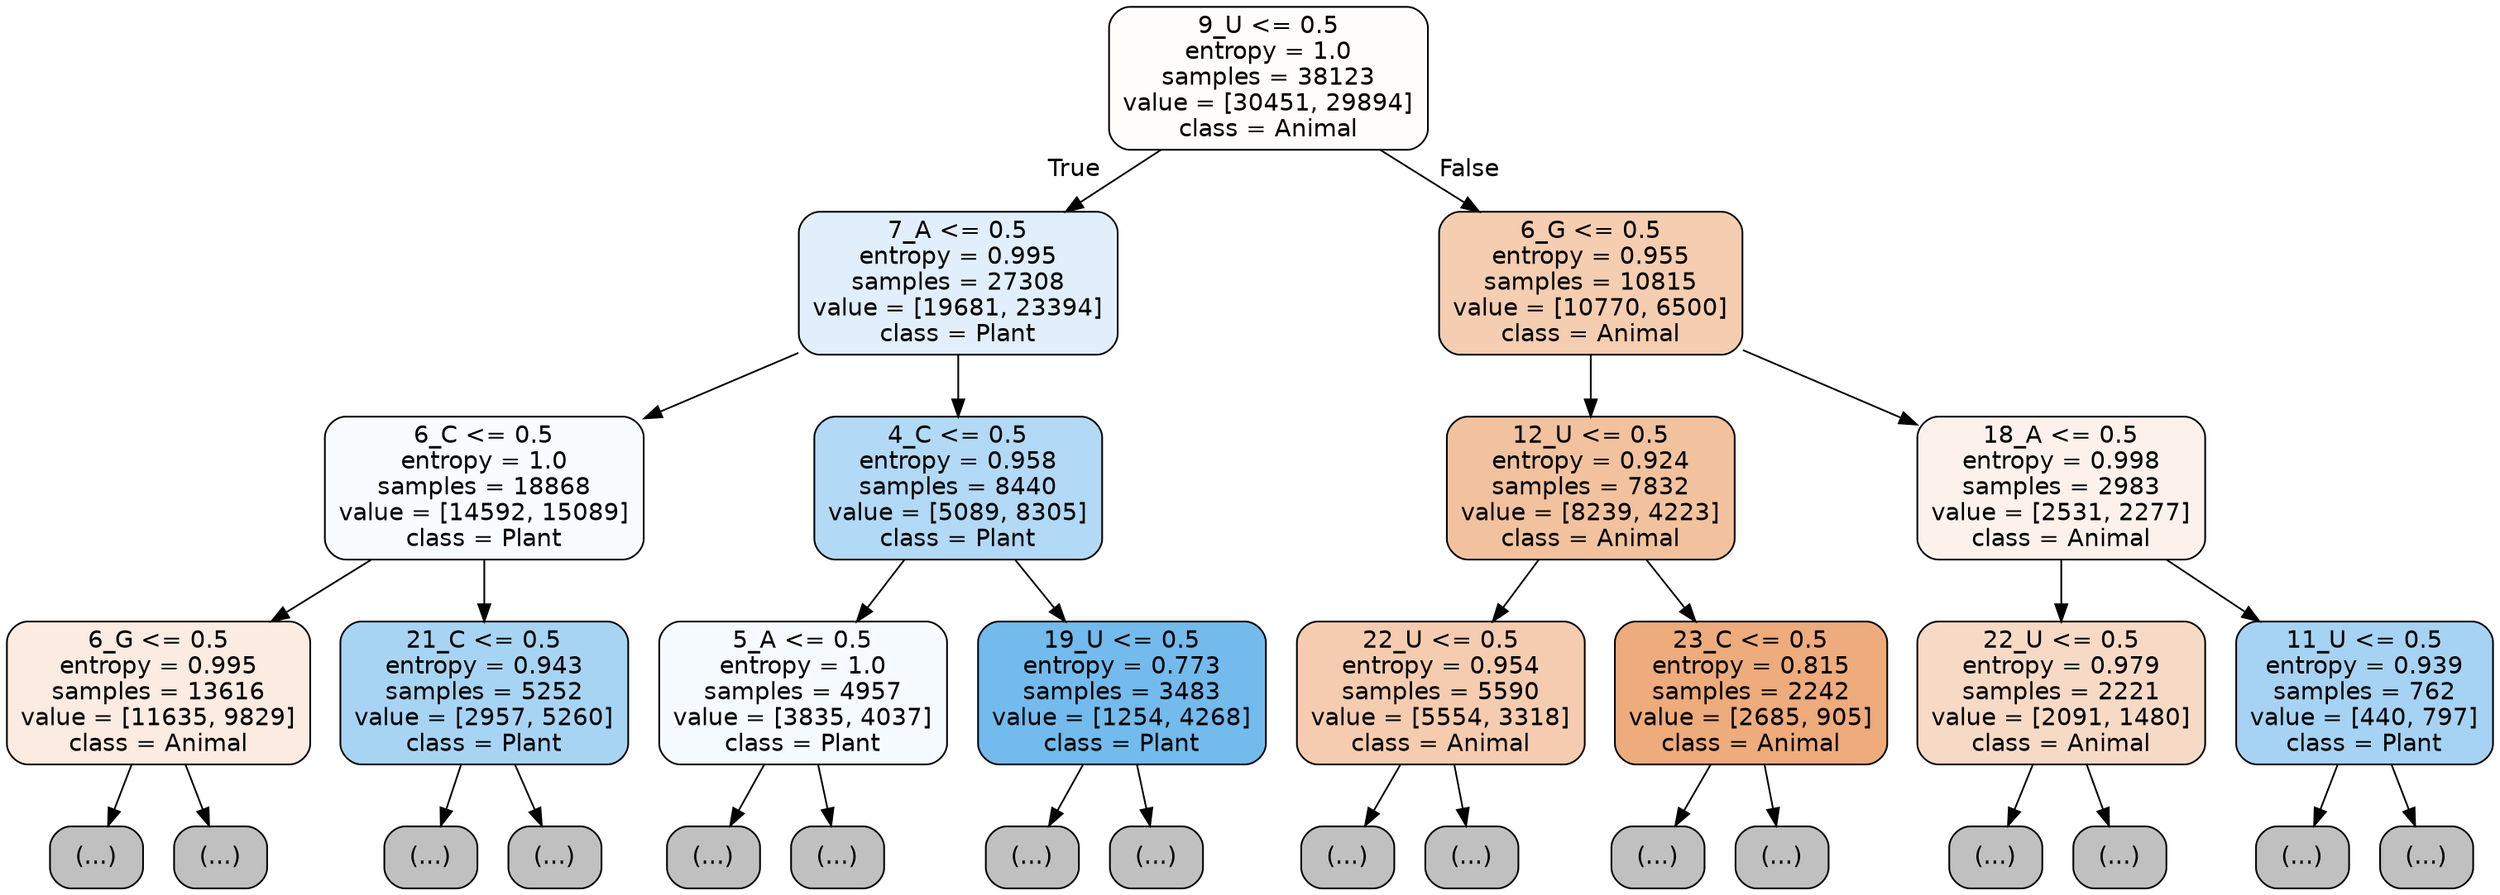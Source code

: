 digraph Tree {
node [shape=box, style="filled, rounded", color="black", fontname="helvetica"] ;
edge [fontname="helvetica"] ;
0 [label="9_U <= 0.5\nentropy = 1.0\nsamples = 38123\nvalue = [30451, 29894]\nclass = Animal", fillcolor="#fffdfb"] ;
1 [label="7_A <= 0.5\nentropy = 0.995\nsamples = 27308\nvalue = [19681, 23394]\nclass = Plant", fillcolor="#e0effb"] ;
0 -> 1 [labeldistance=2.5, labelangle=45, headlabel="True"] ;
2 [label="6_C <= 0.5\nentropy = 1.0\nsamples = 18868\nvalue = [14592, 15089]\nclass = Plant", fillcolor="#f8fcfe"] ;
1 -> 2 ;
3 [label="6_G <= 0.5\nentropy = 0.995\nsamples = 13616\nvalue = [11635, 9829]\nclass = Animal", fillcolor="#fbebe0"] ;
2 -> 3 ;
4 [label="(...)", fillcolor="#C0C0C0"] ;
3 -> 4 ;
4719 [label="(...)", fillcolor="#C0C0C0"] ;
3 -> 4719 ;
6934 [label="21_C <= 0.5\nentropy = 0.943\nsamples = 5252\nvalue = [2957, 5260]\nclass = Plant", fillcolor="#a8d4f4"] ;
2 -> 6934 ;
6935 [label="(...)", fillcolor="#C0C0C0"] ;
6934 -> 6935 ;
8422 [label="(...)", fillcolor="#C0C0C0"] ;
6934 -> 8422 ;
8931 [label="4_C <= 0.5\nentropy = 0.958\nsamples = 8440\nvalue = [5089, 8305]\nclass = Plant", fillcolor="#b2d9f5"] ;
1 -> 8931 ;
8932 [label="5_A <= 0.5\nentropy = 1.0\nsamples = 4957\nvalue = [3835, 4037]\nclass = Plant", fillcolor="#f5fafe"] ;
8931 -> 8932 ;
8933 [label="(...)", fillcolor="#C0C0C0"] ;
8932 -> 8933 ;
10852 [label="(...)", fillcolor="#C0C0C0"] ;
8932 -> 10852 ;
11423 [label="19_U <= 0.5\nentropy = 0.773\nsamples = 3483\nvalue = [1254, 4268]\nclass = Plant", fillcolor="#73baed"] ;
8931 -> 11423 ;
11424 [label="(...)", fillcolor="#C0C0C0"] ;
11423 -> 11424 ;
11951 [label="(...)", fillcolor="#C0C0C0"] ;
11423 -> 11951 ;
12158 [label="6_G <= 0.5\nentropy = 0.955\nsamples = 10815\nvalue = [10770, 6500]\nclass = Animal", fillcolor="#f5cdb0"] ;
0 -> 12158 [labeldistance=2.5, labelangle=-45, headlabel="False"] ;
12159 [label="12_U <= 0.5\nentropy = 0.924\nsamples = 7832\nvalue = [8239, 4223]\nclass = Animal", fillcolor="#f2c29e"] ;
12158 -> 12159 ;
12160 [label="22_U <= 0.5\nentropy = 0.954\nsamples = 5590\nvalue = [5554, 3318]\nclass = Animal", fillcolor="#f5ccaf"] ;
12159 -> 12160 ;
12161 [label="(...)", fillcolor="#C0C0C0"] ;
12160 -> 12161 ;
14424 [label="(...)", fillcolor="#C0C0C0"] ;
12160 -> 14424 ;
14681 [label="23_C <= 0.5\nentropy = 0.815\nsamples = 2242\nvalue = [2685, 905]\nclass = Animal", fillcolor="#eeab7c"] ;
12159 -> 14681 ;
14682 [label="(...)", fillcolor="#C0C0C0"] ;
14681 -> 14682 ;
15743 [label="(...)", fillcolor="#C0C0C0"] ;
14681 -> 15743 ;
15762 [label="18_A <= 0.5\nentropy = 0.998\nsamples = 2983\nvalue = [2531, 2277]\nclass = Animal", fillcolor="#fcf2eb"] ;
12158 -> 15762 ;
15763 [label="22_U <= 0.5\nentropy = 0.979\nsamples = 2221\nvalue = [2091, 1480]\nclass = Animal", fillcolor="#f7dac5"] ;
15762 -> 15763 ;
15764 [label="(...)", fillcolor="#C0C0C0"] ;
15763 -> 15764 ;
16611 [label="(...)", fillcolor="#C0C0C0"] ;
15763 -> 16611 ;
16730 [label="11_U <= 0.5\nentropy = 0.939\nsamples = 762\nvalue = [440, 797]\nclass = Plant", fillcolor="#a6d3f3"] ;
15762 -> 16730 ;
16731 [label="(...)", fillcolor="#C0C0C0"] ;
16730 -> 16731 ;
16920 [label="(...)", fillcolor="#C0C0C0"] ;
16730 -> 16920 ;
}